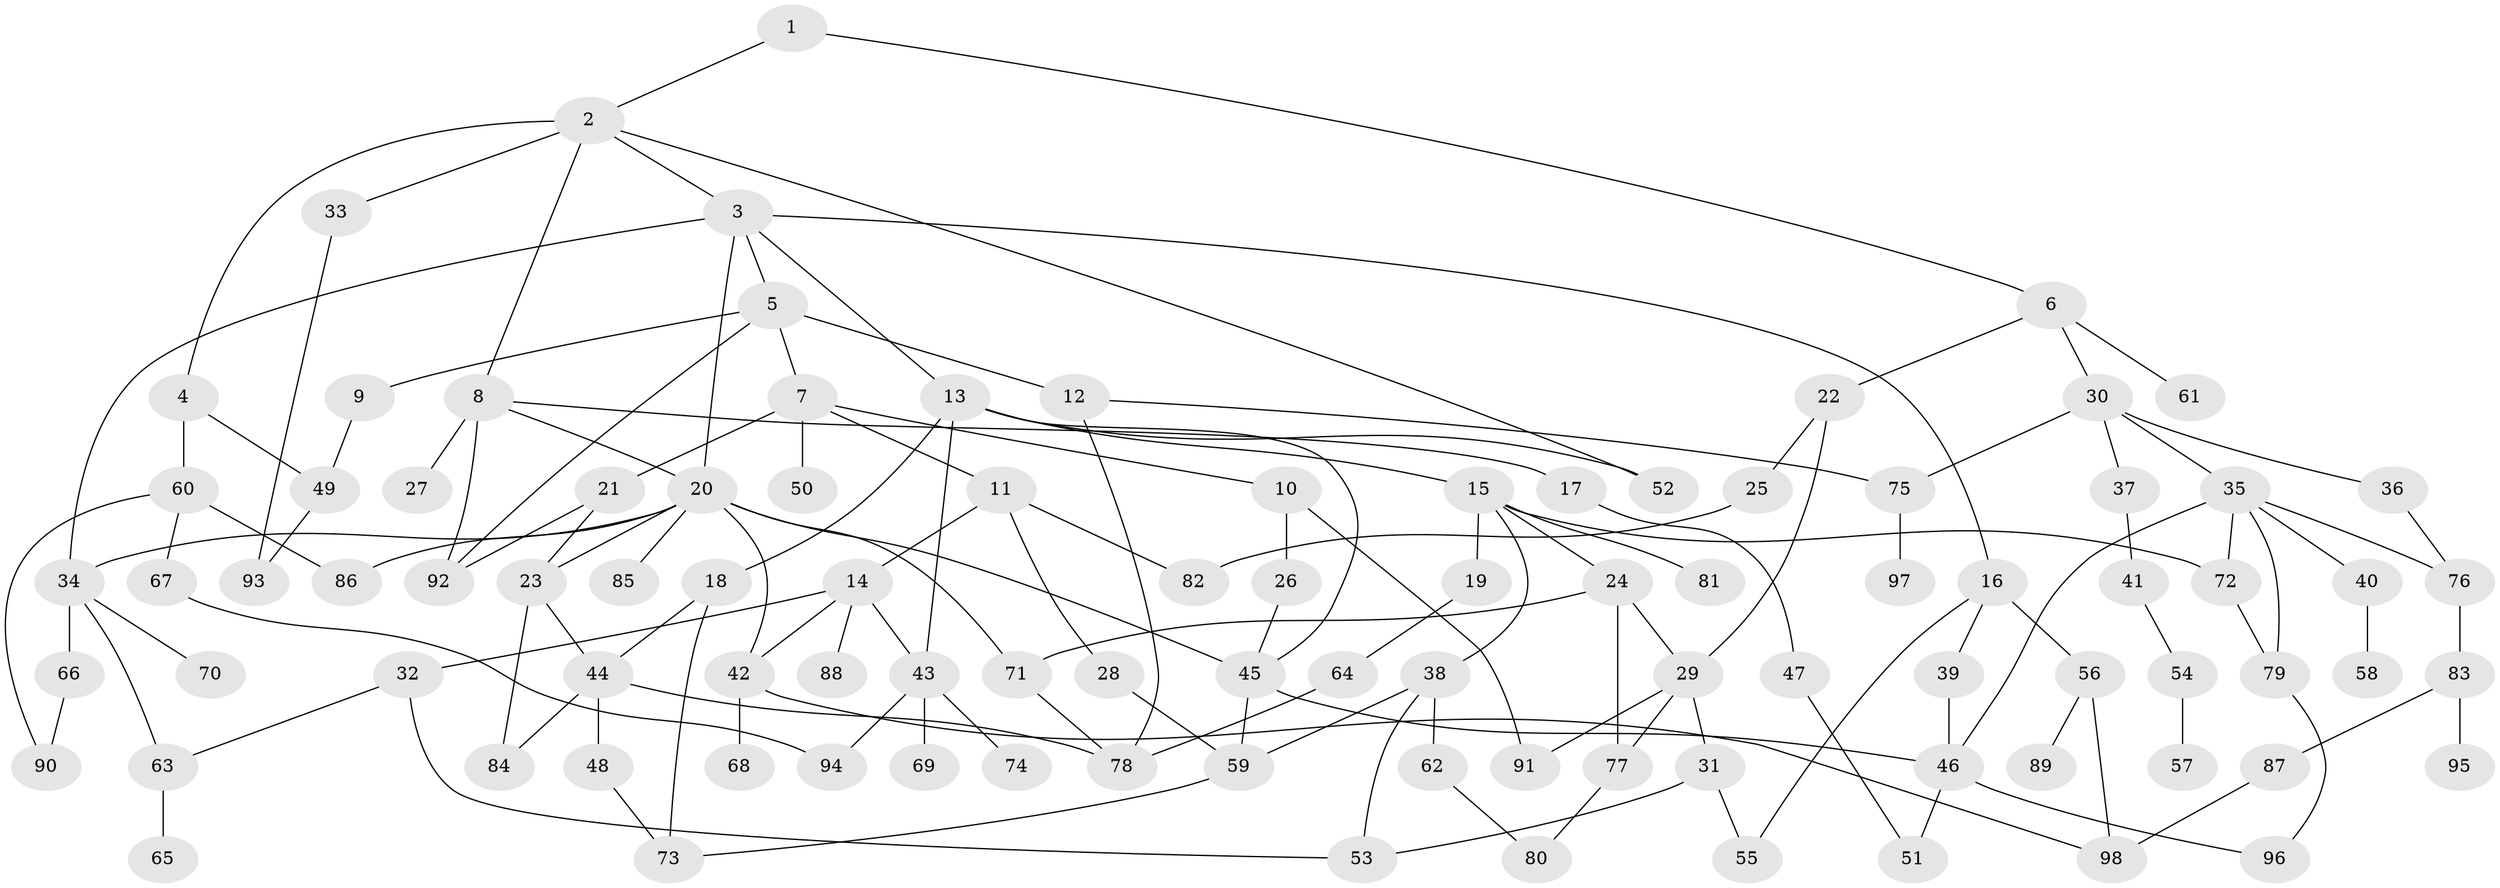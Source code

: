 // coarse degree distribution, {2: 0.3469387755102041, 1: 0.24489795918367346, 4: 0.1836734693877551, 6: 0.04081632653061224, 3: 0.08163265306122448, 9: 0.02040816326530612, 7: 0.061224489795918366, 10: 0.02040816326530612}
// Generated by graph-tools (version 1.1) at 2025/45/03/04/25 21:45:30]
// undirected, 98 vertices, 141 edges
graph export_dot {
graph [start="1"]
  node [color=gray90,style=filled];
  1;
  2;
  3;
  4;
  5;
  6;
  7;
  8;
  9;
  10;
  11;
  12;
  13;
  14;
  15;
  16;
  17;
  18;
  19;
  20;
  21;
  22;
  23;
  24;
  25;
  26;
  27;
  28;
  29;
  30;
  31;
  32;
  33;
  34;
  35;
  36;
  37;
  38;
  39;
  40;
  41;
  42;
  43;
  44;
  45;
  46;
  47;
  48;
  49;
  50;
  51;
  52;
  53;
  54;
  55;
  56;
  57;
  58;
  59;
  60;
  61;
  62;
  63;
  64;
  65;
  66;
  67;
  68;
  69;
  70;
  71;
  72;
  73;
  74;
  75;
  76;
  77;
  78;
  79;
  80;
  81;
  82;
  83;
  84;
  85;
  86;
  87;
  88;
  89;
  90;
  91;
  92;
  93;
  94;
  95;
  96;
  97;
  98;
  1 -- 2;
  1 -- 6;
  2 -- 3;
  2 -- 4;
  2 -- 8;
  2 -- 33;
  2 -- 52;
  3 -- 5;
  3 -- 13;
  3 -- 16;
  3 -- 20;
  3 -- 34;
  4 -- 60;
  4 -- 49;
  5 -- 7;
  5 -- 9;
  5 -- 12;
  5 -- 92;
  6 -- 22;
  6 -- 30;
  6 -- 61;
  7 -- 10;
  7 -- 11;
  7 -- 21;
  7 -- 50;
  8 -- 17;
  8 -- 20;
  8 -- 27;
  8 -- 92;
  9 -- 49;
  10 -- 26;
  10 -- 91;
  11 -- 14;
  11 -- 28;
  11 -- 82;
  12 -- 78;
  12 -- 75;
  13 -- 15;
  13 -- 18;
  13 -- 45;
  13 -- 52;
  13 -- 43;
  14 -- 32;
  14 -- 42;
  14 -- 43;
  14 -- 88;
  15 -- 19;
  15 -- 24;
  15 -- 38;
  15 -- 81;
  15 -- 72;
  16 -- 39;
  16 -- 56;
  16 -- 55;
  17 -- 47;
  18 -- 73;
  18 -- 44;
  19 -- 64;
  20 -- 23;
  20 -- 34;
  20 -- 85;
  20 -- 42;
  20 -- 86;
  20 -- 71;
  20 -- 45;
  21 -- 92;
  21 -- 23;
  22 -- 25;
  22 -- 29;
  23 -- 44;
  23 -- 84;
  24 -- 29;
  24 -- 71;
  24 -- 77;
  25 -- 82;
  26 -- 45;
  28 -- 59;
  29 -- 31;
  29 -- 91;
  29 -- 77;
  30 -- 35;
  30 -- 36;
  30 -- 37;
  30 -- 75;
  31 -- 55;
  31 -- 53;
  32 -- 53;
  32 -- 63;
  33 -- 93;
  34 -- 63;
  34 -- 66;
  34 -- 70;
  35 -- 40;
  35 -- 72;
  35 -- 76;
  35 -- 46;
  35 -- 79;
  36 -- 76;
  37 -- 41;
  38 -- 53;
  38 -- 62;
  38 -- 59;
  39 -- 46;
  40 -- 58;
  41 -- 54;
  42 -- 68;
  42 -- 98;
  43 -- 69;
  43 -- 74;
  43 -- 94;
  44 -- 48;
  44 -- 84;
  44 -- 78;
  45 -- 59;
  45 -- 46;
  46 -- 96;
  46 -- 51;
  47 -- 51;
  48 -- 73;
  49 -- 93;
  54 -- 57;
  56 -- 89;
  56 -- 98;
  59 -- 73;
  60 -- 67;
  60 -- 86;
  60 -- 90;
  62 -- 80;
  63 -- 65;
  64 -- 78;
  66 -- 90;
  67 -- 94;
  71 -- 78;
  72 -- 79;
  75 -- 97;
  76 -- 83;
  77 -- 80;
  79 -- 96;
  83 -- 87;
  83 -- 95;
  87 -- 98;
}
